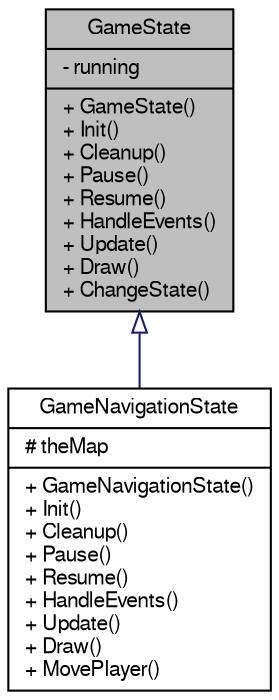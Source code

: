 digraph G
{
  edge [fontname="FreeSans",fontsize="10",labelfontname="FreeSans",labelfontsize="10"];
  node [fontname="FreeSans",fontsize="10",shape=record];
  Node1 [label="{GameState\n|- running\l|+ GameState()\l+ Init()\l+ Cleanup()\l+ Pause()\l+ Resume()\l+ HandleEvents()\l+ Update()\l+ Draw()\l+ ChangeState()\l}",height=0.2,width=0.4,color="black", fillcolor="grey75", style="filled" fontcolor="black"];
  Node1 -> Node2 [dir=back,color="midnightblue",fontsize="10",style="solid",arrowtail="empty"];
  Node2 [label="{GameNavigationState\n|# theMap\l|+ GameNavigationState()\l+ Init()\l+ Cleanup()\l+ Pause()\l+ Resume()\l+ HandleEvents()\l+ Update()\l+ Draw()\l+ MovePlayer()\l}",height=0.2,width=0.4,color="black", fillcolor="white", style="filled",URL="$de/d2a/class_game_navigation_state.html",tooltip="The state in which game world navigation takes place."];
}
